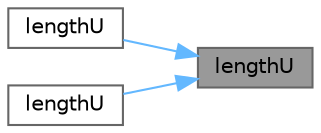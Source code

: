 digraph "lengthU"
{
 // LATEX_PDF_SIZE
  bgcolor="transparent";
  edge [fontname=Helvetica,fontsize=10,labelfontname=Helvetica,labelfontsize=10];
  node [fontname=Helvetica,fontsize=10,shape=box,height=0.2,width=0.4];
  rankdir="RL";
  Node1 [id="Node000001",label="lengthU",height=0.2,width=0.4,color="gray40", fillcolor="grey60", style="filled", fontcolor="black",tooltip=" "];
  Node1 -> Node2 [id="edge1_Node000001_Node000002",dir="back",color="steelblue1",style="solid",tooltip=" "];
  Node2 [id="Node000002",label="lengthU",height=0.2,width=0.4,color="grey40", fillcolor="white", style="filled",URL="$classFoam_1_1NURBS3DSurface.html#a4808b961fa408f01cc919eda507eca06",tooltip=" "];
  Node1 -> Node3 [id="edge2_Node000001_Node000003",dir="back",color="steelblue1",style="solid",tooltip=" "];
  Node3 [id="Node000003",label="lengthU",height=0.2,width=0.4,color="grey40", fillcolor="white", style="filled",URL="$classFoam_1_1NURBS3DSurface.html#af3beca2cf41d587274d02dc582790ba3",tooltip=" "];
}
